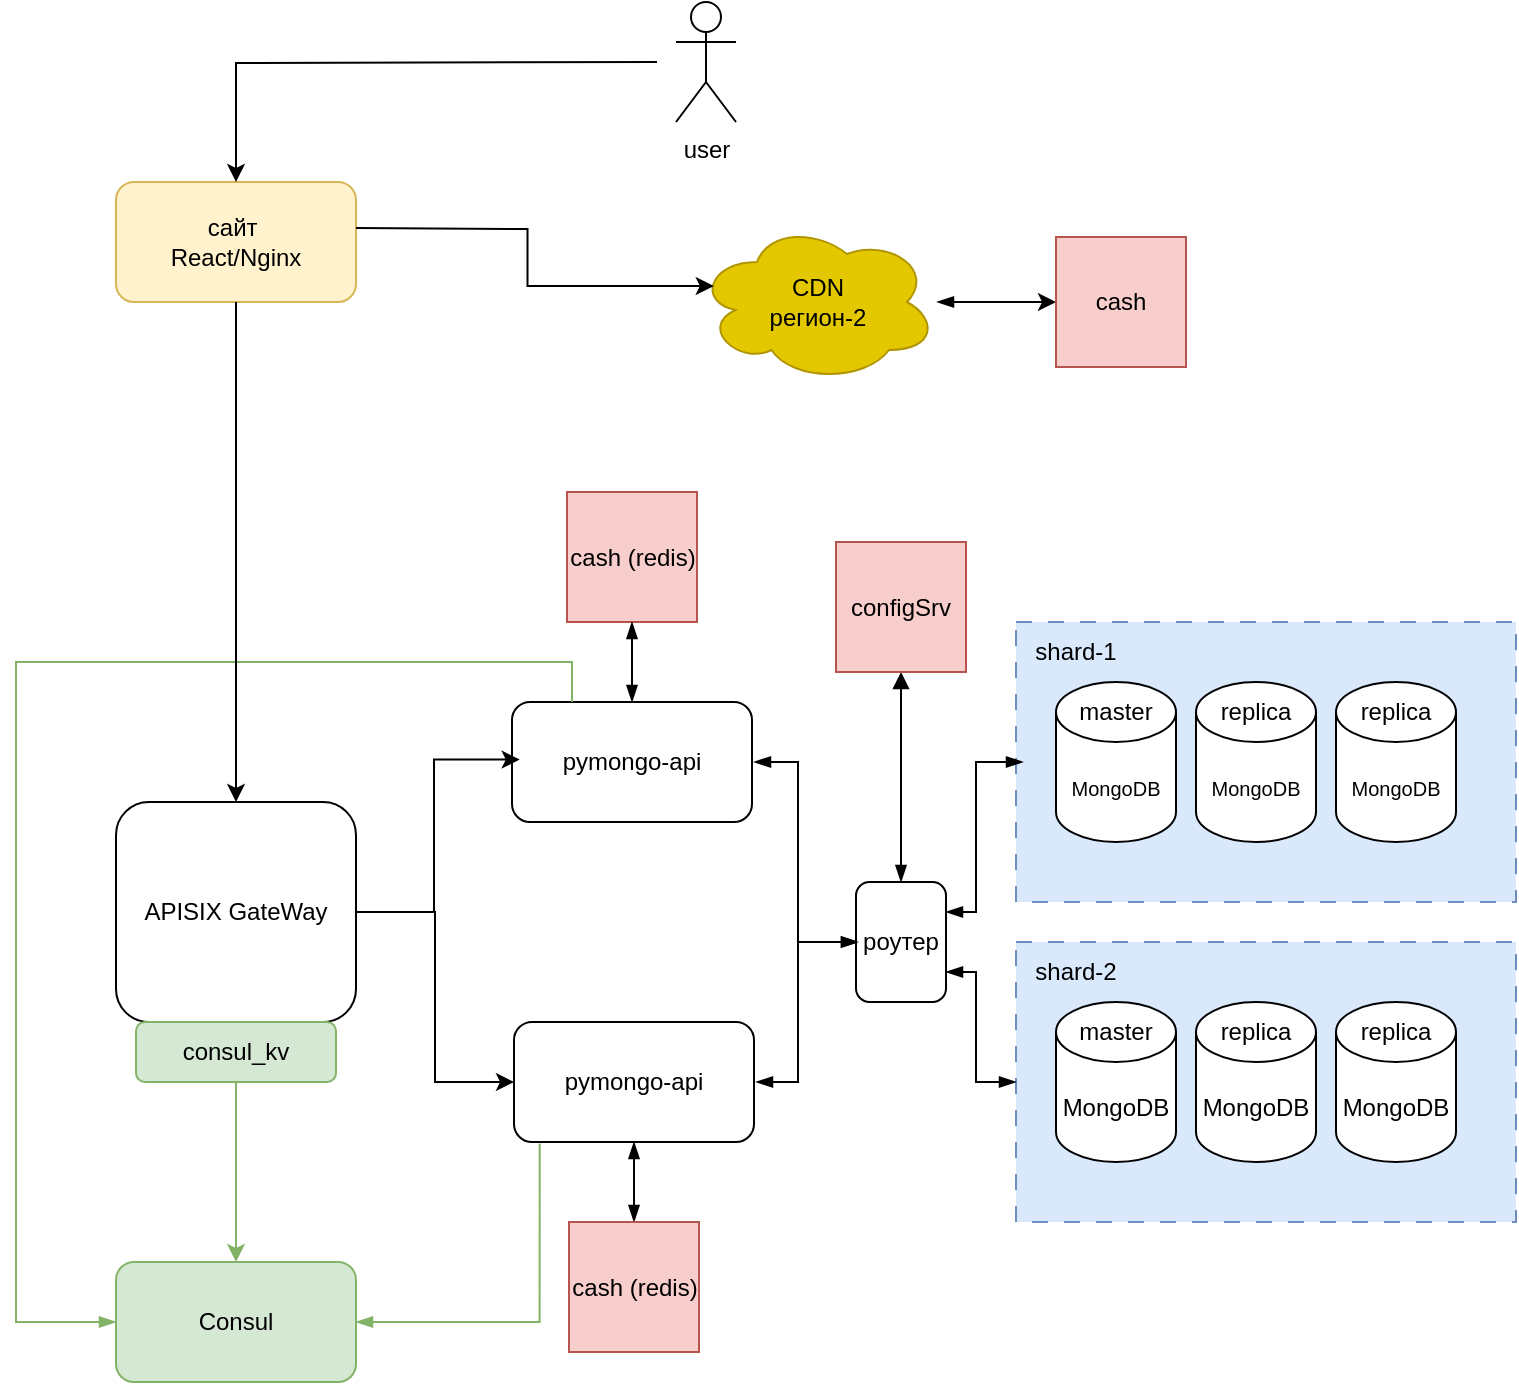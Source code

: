 <mxfile version="25.0.1">
  <diagram name="Page-1" id="-H_mtQnk-PTXWXPvYvuk">
    <mxGraphModel dx="1302" dy="1509" grid="1" gridSize="10" guides="1" tooltips="1" connect="1" arrows="1" fold="1" page="1" pageScale="1" pageWidth="1169" pageHeight="827" math="0" shadow="0">
      <root>
        <mxCell id="0" />
        <mxCell id="1" parent="0" />
        <mxCell id="uLa2FIIkXBWoVXCnlkZr-13" value="" style="rounded=0;whiteSpace=wrap;html=1;strokeColor=#6c8ebf;dashed=1;dashPattern=8 8;fillColor=#dae8fc;" parent="1" vertex="1">
          <mxGeometry x="610" y="170" width="250" height="140" as="geometry" />
        </mxCell>
        <mxCell id="uLa2FIIkXBWoVXCnlkZr-12" value="" style="rounded=0;whiteSpace=wrap;html=1;dashed=1;dashPattern=8 8;strokeWidth=1;perimeterSpacing=7;shadow=0;glass=0;fillColor=#dae8fc;strokeColor=#6c8ebf;" parent="1" vertex="1">
          <mxGeometry x="610" y="330" width="250" height="140" as="geometry" />
        </mxCell>
        <mxCell id="zA23MoTUsTF4_91t8viU-2" value="&lt;font style=&quot;font-size: 10px;&quot;&gt;MongoDB&lt;/font&gt;" style="shape=cylinder3;whiteSpace=wrap;html=1;boundedLbl=1;backgroundOutline=1;size=15;" parent="1" vertex="1">
          <mxGeometry x="630" y="200" width="60" height="80" as="geometry" />
        </mxCell>
        <mxCell id="uLa2FIIkXBWoVXCnlkZr-23" style="edgeStyle=orthogonalEdgeStyle;rounded=0;orthogonalLoop=1;jettySize=auto;html=1;entryX=0.5;entryY=1;entryDx=0;entryDy=0;startArrow=blockThin;startFill=1;endArrow=blockThin;endFill=1;" parent="1" source="zA23MoTUsTF4_91t8viU-3" target="uLa2FIIkXBWoVXCnlkZr-22" edge="1">
          <mxGeometry relative="1" as="geometry" />
        </mxCell>
        <mxCell id="zA23MoTUsTF4_91t8viU-3" value="pymongo-api" style="rounded=1;whiteSpace=wrap;html=1;" parent="1" vertex="1">
          <mxGeometry x="359" y="370" width="120" height="60" as="geometry" />
        </mxCell>
        <mxCell id="uLa2FIIkXBWoVXCnlkZr-1" value="MongoDB" style="shape=cylinder3;whiteSpace=wrap;html=1;boundedLbl=1;backgroundOutline=1;size=15;" parent="1" vertex="1">
          <mxGeometry x="630" y="360" width="60" height="80" as="geometry" />
        </mxCell>
        <mxCell id="uLa2FIIkXBWoVXCnlkZr-5" style="edgeStyle=orthogonalEdgeStyle;rounded=0;orthogonalLoop=1;jettySize=auto;html=1;exitX=1;exitY=0.25;exitDx=0;exitDy=0;startArrow=blockThin;startFill=1;endArrow=blockThin;endFill=1;" parent="1" source="wpZsv-CSzd4Vx7WV7xcM-5" edge="1">
          <mxGeometry relative="1" as="geometry">
            <mxPoint x="556" y="300" as="sourcePoint" />
            <mxPoint x="613.5" y="240" as="targetPoint" />
            <Array as="points">
              <mxPoint x="590" y="315" />
              <mxPoint x="590" y="240" />
            </Array>
          </mxGeometry>
        </mxCell>
        <mxCell id="uLa2FIIkXBWoVXCnlkZr-7" style="edgeStyle=orthogonalEdgeStyle;rounded=0;orthogonalLoop=1;jettySize=auto;html=1;exitX=1;exitY=0.75;exitDx=0;exitDy=0;startArrow=blockThin;startFill=1;endArrow=blockThin;endFill=1;" parent="1" source="wpZsv-CSzd4Vx7WV7xcM-5" edge="1">
          <mxGeometry relative="1" as="geometry">
            <mxPoint x="575" y="400" as="sourcePoint" />
            <mxPoint x="610" y="400" as="targetPoint" />
            <Array as="points">
              <mxPoint x="590" y="345" />
              <mxPoint x="590" y="400" />
            </Array>
          </mxGeometry>
        </mxCell>
        <mxCell id="uLa2FIIkXBWoVXCnlkZr-8" value="&lt;font style=&quot;font-size: 10px;&quot;&gt;MongoDB&lt;/font&gt;" style="shape=cylinder3;whiteSpace=wrap;html=1;boundedLbl=1;backgroundOutline=1;size=15;" parent="1" vertex="1">
          <mxGeometry x="700" y="200" width="60" height="80" as="geometry" />
        </mxCell>
        <mxCell id="uLa2FIIkXBWoVXCnlkZr-9" value="&lt;font style=&quot;font-size: 10px;&quot;&gt;MongoDB&lt;/font&gt;" style="shape=cylinder3;whiteSpace=wrap;html=1;boundedLbl=1;backgroundOutline=1;size=15;" parent="1" vertex="1">
          <mxGeometry x="770" y="200" width="60" height="80" as="geometry" />
        </mxCell>
        <mxCell id="uLa2FIIkXBWoVXCnlkZr-10" value="MongoDB" style="shape=cylinder3;whiteSpace=wrap;html=1;boundedLbl=1;backgroundOutline=1;size=15;" parent="1" vertex="1">
          <mxGeometry x="700" y="360" width="60" height="80" as="geometry" />
        </mxCell>
        <mxCell id="uLa2FIIkXBWoVXCnlkZr-11" value="MongoDB" style="shape=cylinder3;whiteSpace=wrap;html=1;boundedLbl=1;backgroundOutline=1;size=15;" parent="1" vertex="1">
          <mxGeometry x="770" y="360" width="60" height="80" as="geometry" />
        </mxCell>
        <mxCell id="uLa2FIIkXBWoVXCnlkZr-14" value="master" style="text;html=1;align=center;verticalAlign=middle;whiteSpace=wrap;rounded=0;" parent="1" vertex="1">
          <mxGeometry x="635" y="200" width="50" height="30" as="geometry" />
        </mxCell>
        <mxCell id="uLa2FIIkXBWoVXCnlkZr-15" value="master" style="text;html=1;align=center;verticalAlign=middle;whiteSpace=wrap;rounded=0;" parent="1" vertex="1">
          <mxGeometry x="635" y="360" width="50" height="30" as="geometry" />
        </mxCell>
        <mxCell id="uLa2FIIkXBWoVXCnlkZr-16" value="replica" style="text;html=1;align=center;verticalAlign=middle;whiteSpace=wrap;rounded=0;" parent="1" vertex="1">
          <mxGeometry x="700" y="200" width="60" height="30" as="geometry" />
        </mxCell>
        <mxCell id="uLa2FIIkXBWoVXCnlkZr-17" value="replica" style="text;html=1;align=center;verticalAlign=middle;whiteSpace=wrap;rounded=0;" parent="1" vertex="1">
          <mxGeometry x="770" y="200" width="60" height="30" as="geometry" />
        </mxCell>
        <mxCell id="uLa2FIIkXBWoVXCnlkZr-18" value="replica" style="text;html=1;align=center;verticalAlign=middle;whiteSpace=wrap;rounded=0;" parent="1" vertex="1">
          <mxGeometry x="700" y="360" width="60" height="30" as="geometry" />
        </mxCell>
        <mxCell id="uLa2FIIkXBWoVXCnlkZr-19" value="replica" style="text;html=1;align=center;verticalAlign=middle;whiteSpace=wrap;rounded=0;" parent="1" vertex="1">
          <mxGeometry x="770" y="360" width="60" height="30" as="geometry" />
        </mxCell>
        <mxCell id="uLa2FIIkXBWoVXCnlkZr-20" value="shard-1" style="text;html=1;align=center;verticalAlign=middle;whiteSpace=wrap;rounded=0;" parent="1" vertex="1">
          <mxGeometry x="610" y="170" width="60" height="30" as="geometry" />
        </mxCell>
        <mxCell id="uLa2FIIkXBWoVXCnlkZr-21" value="shard-2" style="text;html=1;align=center;verticalAlign=middle;whiteSpace=wrap;rounded=0;" parent="1" vertex="1">
          <mxGeometry x="610" y="330" width="60" height="30" as="geometry" />
        </mxCell>
        <mxCell id="uLa2FIIkXBWoVXCnlkZr-22" value="cash (redis)" style="whiteSpace=wrap;html=1;aspect=fixed;fillColor=#f8cecc;strokeColor=#b85450;direction=west;" parent="1" vertex="1">
          <mxGeometry x="386.5" y="470" width="65" height="65" as="geometry" />
        </mxCell>
        <mxCell id="wpZsv-CSzd4Vx7WV7xcM-2" value="pymongo-api" style="rounded=1;whiteSpace=wrap;html=1;" parent="1" vertex="1">
          <mxGeometry x="358" y="210" width="120" height="60" as="geometry" />
        </mxCell>
        <mxCell id="wpZsv-CSzd4Vx7WV7xcM-3" value="cash (redis)" style="whiteSpace=wrap;html=1;aspect=fixed;fillColor=#f8cecc;strokeColor=#b85450;direction=west;" parent="1" vertex="1">
          <mxGeometry x="385.5" y="105" width="65" height="65" as="geometry" />
        </mxCell>
        <mxCell id="wpZsv-CSzd4Vx7WV7xcM-4" style="edgeStyle=orthogonalEdgeStyle;rounded=0;orthogonalLoop=1;jettySize=auto;html=1;startArrow=blockThin;startFill=1;endArrow=blockThin;endFill=1;exitX=0.5;exitY=0;exitDx=0;exitDy=0;" parent="1" source="wpZsv-CSzd4Vx7WV7xcM-3" edge="1">
          <mxGeometry relative="1" as="geometry">
            <mxPoint x="428" y="440" as="sourcePoint" />
            <mxPoint x="418" y="210" as="targetPoint" />
          </mxGeometry>
        </mxCell>
        <mxCell id="wpZsv-CSzd4Vx7WV7xcM-7" style="edgeStyle=orthogonalEdgeStyle;rounded=0;orthogonalLoop=1;jettySize=auto;html=1;entryX=1;entryY=0.5;entryDx=0;entryDy=0;endArrow=blockThin;endFill=1;startArrow=blockThin;startFill=1;exitX=0;exitY=0.5;exitDx=0;exitDy=0;" parent="1" edge="1">
          <mxGeometry relative="1" as="geometry">
            <mxPoint x="531" y="330" as="sourcePoint" />
            <mxPoint x="479" y="240" as="targetPoint" />
            <Array as="points">
              <mxPoint x="501" y="330" />
              <mxPoint x="501" y="240" />
            </Array>
          </mxGeometry>
        </mxCell>
        <mxCell id="wpZsv-CSzd4Vx7WV7xcM-12" style="edgeStyle=orthogonalEdgeStyle;rounded=0;orthogonalLoop=1;jettySize=auto;html=1;startArrow=blockThin;startFill=1;endArrow=block;endFill=1;" parent="1" source="wpZsv-CSzd4Vx7WV7xcM-5" target="wpZsv-CSzd4Vx7WV7xcM-11" edge="1">
          <mxGeometry relative="1" as="geometry" />
        </mxCell>
        <mxCell id="wpZsv-CSzd4Vx7WV7xcM-5" value="роутер" style="rounded=1;whiteSpace=wrap;html=1;" parent="1" vertex="1">
          <mxGeometry x="530" y="300" width="45" height="60" as="geometry" />
        </mxCell>
        <mxCell id="wpZsv-CSzd4Vx7WV7xcM-8" style="edgeStyle=orthogonalEdgeStyle;rounded=0;orthogonalLoop=1;jettySize=auto;html=1;entryX=1;entryY=0.5;entryDx=0;entryDy=0;endArrow=blockThin;endFill=1;startArrow=blockThin;startFill=1;exitX=0;exitY=0.5;exitDx=0;exitDy=0;" parent="1" edge="1">
          <mxGeometry relative="1" as="geometry">
            <mxPoint x="531" y="330" as="sourcePoint" />
            <mxPoint x="480" y="400" as="targetPoint" />
            <Array as="points">
              <mxPoint x="501" y="330" />
              <mxPoint x="501" y="400" />
            </Array>
          </mxGeometry>
        </mxCell>
        <mxCell id="wpZsv-CSzd4Vx7WV7xcM-11" value="configSrv" style="whiteSpace=wrap;html=1;aspect=fixed;fillColor=#f8cecc;strokeColor=#b85450;direction=west;" parent="1" vertex="1">
          <mxGeometry x="520" y="130" width="65" height="65" as="geometry" />
        </mxCell>
        <mxCell id="wpZsv-CSzd4Vx7WV7xcM-15" style="edgeStyle=orthogonalEdgeStyle;rounded=0;orthogonalLoop=1;jettySize=auto;html=1;entryX=0;entryY=0.5;entryDx=0;entryDy=0;" parent="1" source="wpZsv-CSzd4Vx7WV7xcM-13" target="zA23MoTUsTF4_91t8viU-3" edge="1">
          <mxGeometry relative="1" as="geometry" />
        </mxCell>
        <mxCell id="wpZsv-CSzd4Vx7WV7xcM-13" value="APISIX GateWay" style="rounded=1;whiteSpace=wrap;html=1;" parent="1" vertex="1">
          <mxGeometry x="160" y="260" width="120" height="110" as="geometry" />
        </mxCell>
        <mxCell id="wpZsv-CSzd4Vx7WV7xcM-14" style="edgeStyle=orthogonalEdgeStyle;rounded=0;orthogonalLoop=1;jettySize=auto;html=1;entryX=0.032;entryY=0.48;entryDx=0;entryDy=0;entryPerimeter=0;" parent="1" source="wpZsv-CSzd4Vx7WV7xcM-13" target="wpZsv-CSzd4Vx7WV7xcM-2" edge="1">
          <mxGeometry relative="1" as="geometry" />
        </mxCell>
        <mxCell id="wpZsv-CSzd4Vx7WV7xcM-18" style="edgeStyle=orthogonalEdgeStyle;rounded=0;orthogonalLoop=1;jettySize=auto;html=1;entryX=0.5;entryY=0;entryDx=0;entryDy=0;fillColor=#d5e8d4;strokeColor=#82b366;" parent="1" source="wpZsv-CSzd4Vx7WV7xcM-16" target="wpZsv-CSzd4Vx7WV7xcM-17" edge="1">
          <mxGeometry relative="1" as="geometry" />
        </mxCell>
        <mxCell id="wpZsv-CSzd4Vx7WV7xcM-16" value="consul_kv" style="rounded=1;whiteSpace=wrap;html=1;fillColor=#d5e8d4;strokeColor=#82b366;" parent="1" vertex="1">
          <mxGeometry x="170" y="370" width="100" height="30" as="geometry" />
        </mxCell>
        <mxCell id="wpZsv-CSzd4Vx7WV7xcM-21" style="edgeStyle=orthogonalEdgeStyle;rounded=0;orthogonalLoop=1;jettySize=auto;html=1;entryX=0.25;entryY=0;entryDx=0;entryDy=0;fillColor=#d5e8d4;strokeColor=#82b366;startArrow=blockThin;startFill=1;endArrow=none;endFill=0;" parent="1" source="wpZsv-CSzd4Vx7WV7xcM-17" target="wpZsv-CSzd4Vx7WV7xcM-2" edge="1">
          <mxGeometry relative="1" as="geometry">
            <Array as="points">
              <mxPoint x="110" y="520" />
              <mxPoint x="110" y="190" />
              <mxPoint x="388" y="190" />
            </Array>
          </mxGeometry>
        </mxCell>
        <mxCell id="wpZsv-CSzd4Vx7WV7xcM-17" value="Consul" style="rounded=1;whiteSpace=wrap;html=1;fillColor=#d5e8d4;strokeColor=#82b366;" parent="1" vertex="1">
          <mxGeometry x="160" y="490" width="120" height="60" as="geometry" />
        </mxCell>
        <mxCell id="wpZsv-CSzd4Vx7WV7xcM-20" style="edgeStyle=orthogonalEdgeStyle;rounded=0;orthogonalLoop=1;jettySize=auto;html=1;entryX=0.107;entryY=1.013;entryDx=0;entryDy=0;entryPerimeter=0;fillColor=#d5e8d4;strokeColor=#82b366;startArrow=blockThin;startFill=1;endArrow=none;endFill=0;" parent="1" source="wpZsv-CSzd4Vx7WV7xcM-17" target="zA23MoTUsTF4_91t8viU-3" edge="1">
          <mxGeometry relative="1" as="geometry" />
        </mxCell>
        <mxCell id="wpZsv-CSzd4Vx7WV7xcM-22" value="сайт&amp;nbsp;&lt;div&gt;React/Nginx&lt;/div&gt;" style="rounded=1;whiteSpace=wrap;html=1;fillColor=#fff2cc;strokeColor=#d6b656;" parent="1" vertex="1">
          <mxGeometry x="160" y="-50" width="120" height="60" as="geometry" />
        </mxCell>
        <mxCell id="wpZsv-CSzd4Vx7WV7xcM-23" style="edgeStyle=orthogonalEdgeStyle;rounded=0;orthogonalLoop=1;jettySize=auto;html=1;entryX=0.5;entryY=0;entryDx=0;entryDy=0;" parent="1" source="wpZsv-CSzd4Vx7WV7xcM-22" target="wpZsv-CSzd4Vx7WV7xcM-13" edge="1">
          <mxGeometry relative="1" as="geometry">
            <mxPoint x="130.0" y="80" as="targetPoint" />
          </mxGeometry>
        </mxCell>
        <mxCell id="hHyxLUBkIhUMsurYBcOV-16" style="edgeStyle=orthogonalEdgeStyle;rounded=0;orthogonalLoop=1;jettySize=auto;html=1;entryX=1;entryY=0.5;entryDx=0;entryDy=0;startArrow=blockThin;startFill=1;" edge="1" parent="1" source="hHyxLUBkIhUMsurYBcOV-3" target="hHyxLUBkIhUMsurYBcOV-15">
          <mxGeometry relative="1" as="geometry" />
        </mxCell>
        <mxCell id="hHyxLUBkIhUMsurYBcOV-3" value="CDN&lt;br&gt;регион-2" style="ellipse;shape=cloud;whiteSpace=wrap;html=1;fillColor=#e3c800;fontColor=#000000;strokeColor=#B09500;" vertex="1" parent="1">
          <mxGeometry x="450.5" y="-30" width="120" height="80" as="geometry" />
        </mxCell>
        <mxCell id="hHyxLUBkIhUMsurYBcOV-12" style="edgeStyle=orthogonalEdgeStyle;rounded=0;orthogonalLoop=1;jettySize=auto;html=1;entryX=0.07;entryY=0.4;entryDx=0;entryDy=0;entryPerimeter=0;" edge="1" parent="1" target="hHyxLUBkIhUMsurYBcOV-3">
          <mxGeometry relative="1" as="geometry">
            <mxPoint x="280" y="-27.04" as="sourcePoint" />
            <mxPoint x="419.72" y="10.0" as="targetPoint" />
          </mxGeometry>
        </mxCell>
        <mxCell id="hHyxLUBkIhUMsurYBcOV-14" style="edgeStyle=orthogonalEdgeStyle;rounded=0;orthogonalLoop=1;jettySize=auto;html=1;entryX=0.5;entryY=0;entryDx=0;entryDy=0;" edge="1" parent="1" target="wpZsv-CSzd4Vx7WV7xcM-22">
          <mxGeometry relative="1" as="geometry">
            <mxPoint x="430.5" y="-110" as="sourcePoint" />
          </mxGeometry>
        </mxCell>
        <mxCell id="hHyxLUBkIhUMsurYBcOV-15" value="cash" style="whiteSpace=wrap;html=1;aspect=fixed;fillColor=#f8cecc;strokeColor=#b85450;direction=west;" vertex="1" parent="1">
          <mxGeometry x="630" y="-22.5" width="65" height="65" as="geometry" />
        </mxCell>
        <mxCell id="hHyxLUBkIhUMsurYBcOV-18" value="user" style="shape=umlActor;verticalLabelPosition=bottom;verticalAlign=top;html=1;outlineConnect=0;" vertex="1" parent="1">
          <mxGeometry x="440" y="-140" width="30" height="60" as="geometry" />
        </mxCell>
      </root>
    </mxGraphModel>
  </diagram>
</mxfile>
